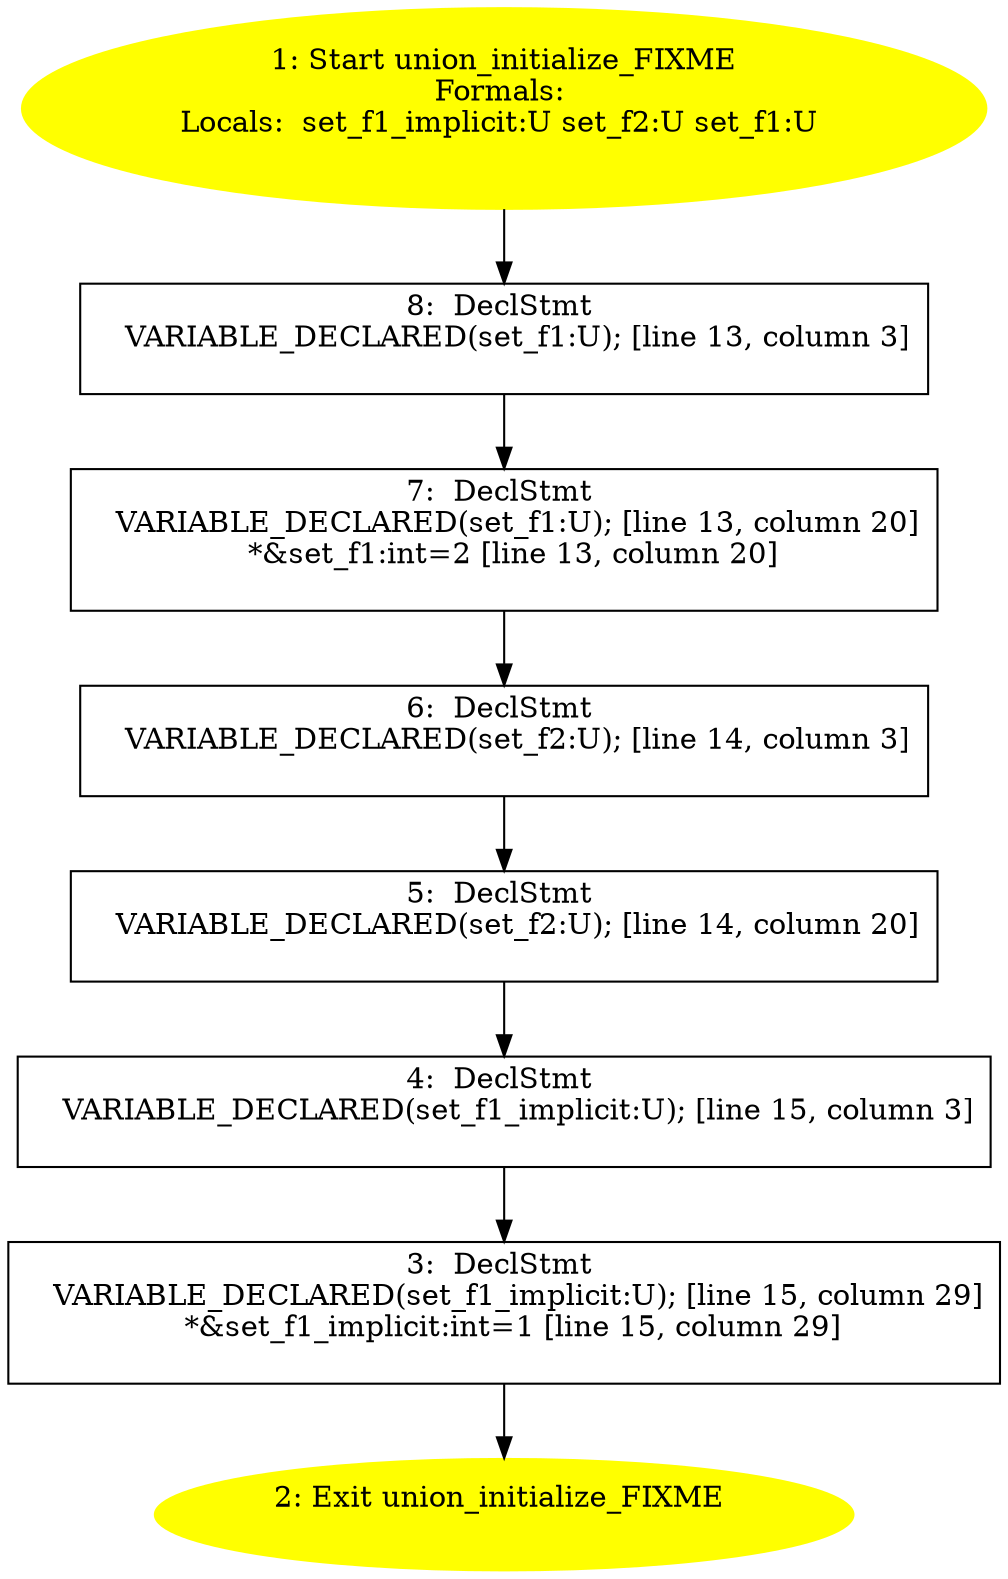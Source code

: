 /* @generated */
digraph cfg {
"union_initialize_FIXME.324b85335f5d2e418a28cb97eb896f20_1" [label="1: Start union_initialize_FIXME\nFormals: \nLocals:  set_f1_implicit:U set_f2:U set_f1:U \n  " color=yellow style=filled]
	

	 "union_initialize_FIXME.324b85335f5d2e418a28cb97eb896f20_1" -> "union_initialize_FIXME.324b85335f5d2e418a28cb97eb896f20_8" ;
"union_initialize_FIXME.324b85335f5d2e418a28cb97eb896f20_2" [label="2: Exit union_initialize_FIXME \n  " color=yellow style=filled]
	

"union_initialize_FIXME.324b85335f5d2e418a28cb97eb896f20_3" [label="3:  DeclStmt \n   VARIABLE_DECLARED(set_f1_implicit:U); [line 15, column 29]\n  *&set_f1_implicit:int=1 [line 15, column 29]\n " shape="box"]
	

	 "union_initialize_FIXME.324b85335f5d2e418a28cb97eb896f20_3" -> "union_initialize_FIXME.324b85335f5d2e418a28cb97eb896f20_2" ;
"union_initialize_FIXME.324b85335f5d2e418a28cb97eb896f20_4" [label="4:  DeclStmt \n   VARIABLE_DECLARED(set_f1_implicit:U); [line 15, column 3]\n " shape="box"]
	

	 "union_initialize_FIXME.324b85335f5d2e418a28cb97eb896f20_4" -> "union_initialize_FIXME.324b85335f5d2e418a28cb97eb896f20_3" ;
"union_initialize_FIXME.324b85335f5d2e418a28cb97eb896f20_5" [label="5:  DeclStmt \n   VARIABLE_DECLARED(set_f2:U); [line 14, column 20]\n " shape="box"]
	

	 "union_initialize_FIXME.324b85335f5d2e418a28cb97eb896f20_5" -> "union_initialize_FIXME.324b85335f5d2e418a28cb97eb896f20_4" ;
"union_initialize_FIXME.324b85335f5d2e418a28cb97eb896f20_6" [label="6:  DeclStmt \n   VARIABLE_DECLARED(set_f2:U); [line 14, column 3]\n " shape="box"]
	

	 "union_initialize_FIXME.324b85335f5d2e418a28cb97eb896f20_6" -> "union_initialize_FIXME.324b85335f5d2e418a28cb97eb896f20_5" ;
"union_initialize_FIXME.324b85335f5d2e418a28cb97eb896f20_7" [label="7:  DeclStmt \n   VARIABLE_DECLARED(set_f1:U); [line 13, column 20]\n  *&set_f1:int=2 [line 13, column 20]\n " shape="box"]
	

	 "union_initialize_FIXME.324b85335f5d2e418a28cb97eb896f20_7" -> "union_initialize_FIXME.324b85335f5d2e418a28cb97eb896f20_6" ;
"union_initialize_FIXME.324b85335f5d2e418a28cb97eb896f20_8" [label="8:  DeclStmt \n   VARIABLE_DECLARED(set_f1:U); [line 13, column 3]\n " shape="box"]
	

	 "union_initialize_FIXME.324b85335f5d2e418a28cb97eb896f20_8" -> "union_initialize_FIXME.324b85335f5d2e418a28cb97eb896f20_7" ;
}
